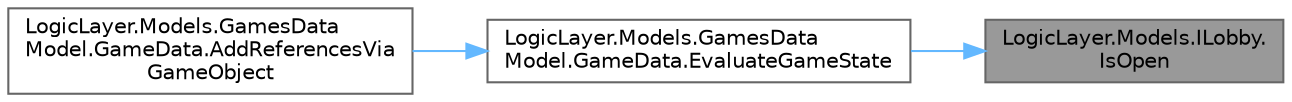digraph "LogicLayer.Models.ILobby.IsOpen"
{
 // LATEX_PDF_SIZE
  bgcolor="transparent";
  edge [fontname=Helvetica,fontsize=10,labelfontname=Helvetica,labelfontsize=10];
  node [fontname=Helvetica,fontsize=10,shape=box,height=0.2,width=0.4];
  rankdir="RL";
  Node1 [id="Node000001",label="LogicLayer.Models.ILobby.\lIsOpen",height=0.2,width=0.4,color="gray40", fillcolor="grey60", style="filled", fontcolor="black",tooltip="Checks whether the lobby is currently open."];
  Node1 -> Node2 [id="edge1_Node000001_Node000002",dir="back",color="steelblue1",style="solid",tooltip=" "];
  Node2 [id="Node000002",label="LogicLayer.Models.GamesData\lModel.GameData.EvaluateGameState",height=0.2,width=0.4,color="grey40", fillcolor="white", style="filled",URL="$class_logic_layer_1_1_models_1_1_games_data_model_1_1_game_data.html#aeed755f0e94bb3ca3e8921d37b40a3d6",tooltip="Evaluates the overall game/Inivitation state."];
  Node2 -> Node3 [id="edge2_Node000002_Node000003",dir="back",color="steelblue1",style="solid",tooltip=" "];
  Node3 [id="Node000003",label="LogicLayer.Models.GamesData\lModel.GameData.AddReferencesVia\lGameObject",height=0.2,width=0.4,color="grey40", fillcolor="white", style="filled",URL="$class_logic_layer_1_1_models_1_1_games_data_model_1_1_game_data.html#a4467b16149331db9508d32480b9376d5",tooltip="Adds references from a provided GameObject to populate the game data."];
}
